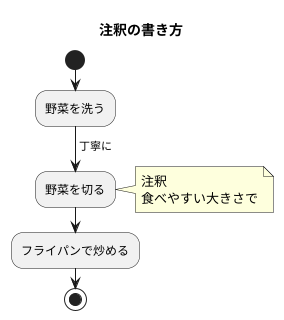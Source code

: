 @startuml 注釈
title 注釈の書き方
start
:野菜を洗う;
-> 丁寧に;
:野菜を切る;
note right
注釈
食べやすい大きさで
end note
:フライパンで炒める;
stop
@enduml